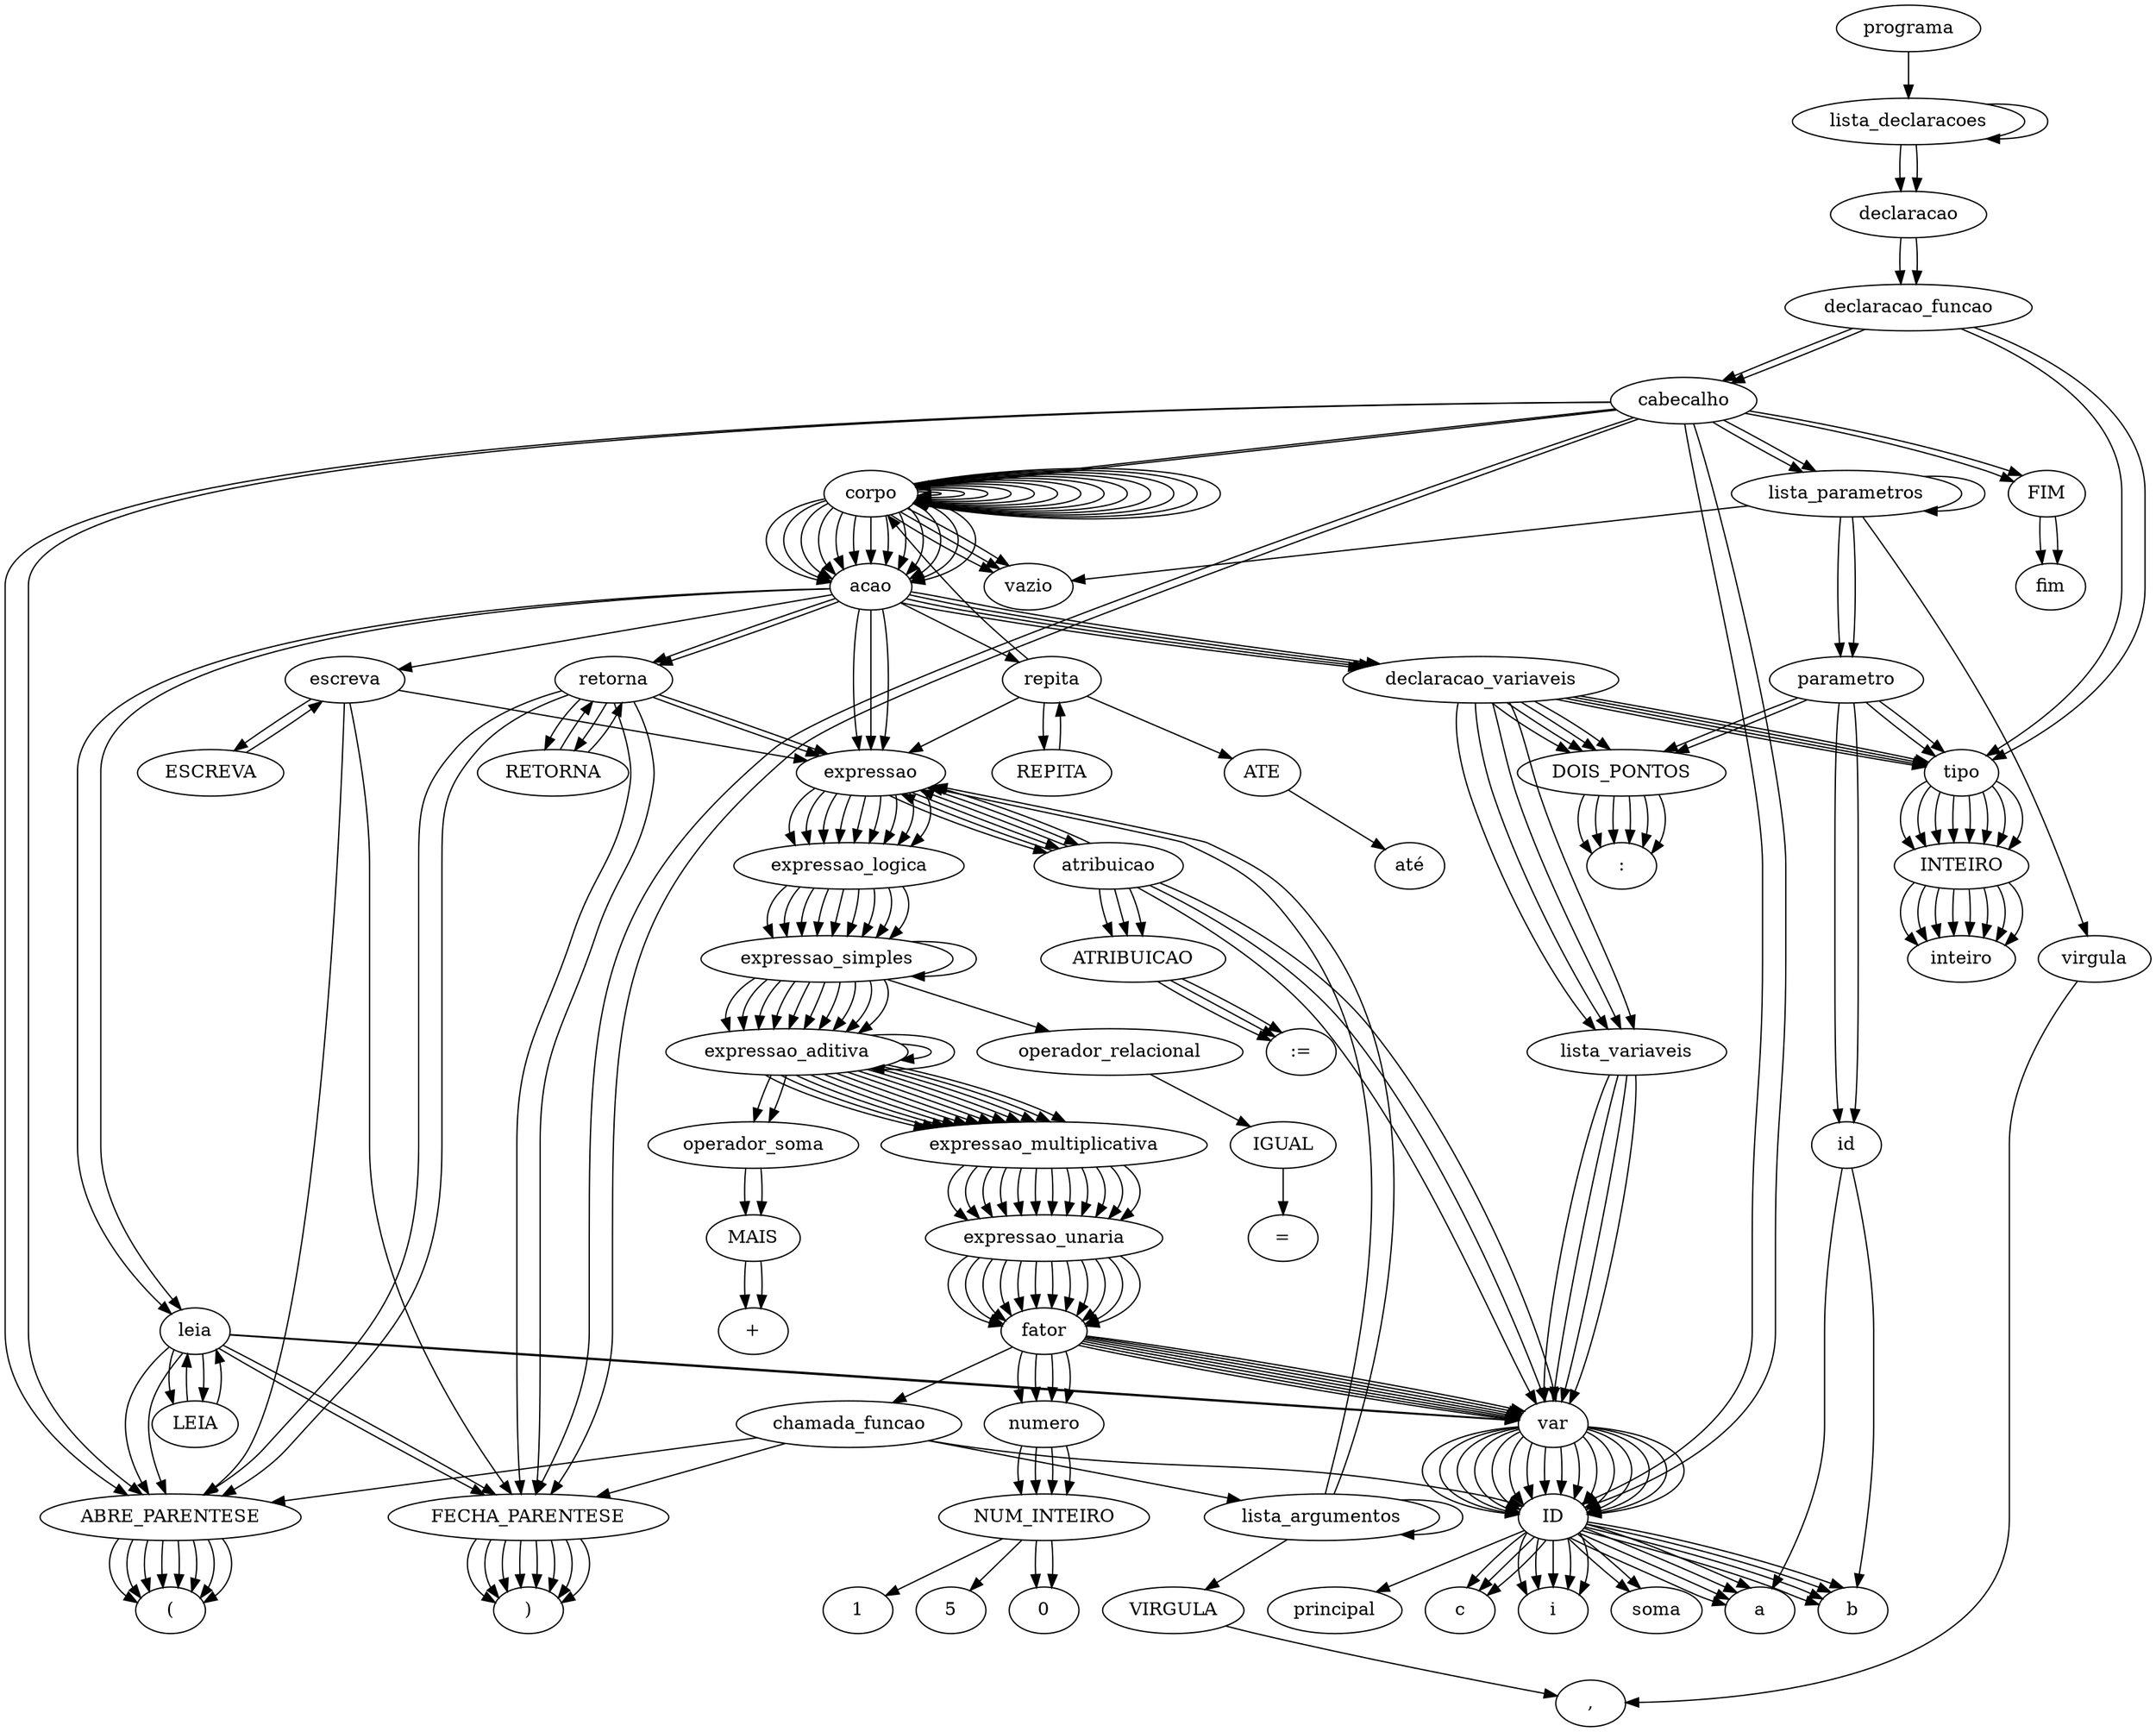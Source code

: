 digraph tree {
    "programa";
    "lista_declaracoes";
    "lista_declaracoes";
    "declaracao";
    "declaracao_funcao";
    "tipo";
    "INTEIRO";
    "inteiro";
    "cabecalho";
    "ID";
    "soma";
    "ABRE_PARENTESE";
    "(";
    "lista_parametros";
    "lista_parametros";
    "parametro";
    "tipo";
    "INTEIRO";
    "inteiro";
    "DOIS_PONTOS";
    ":";
    "id";
    "a";
    "virgula";
    ",";
    "parametro";
    "tipo";
    "INTEIRO";
    "inteiro";
    "DOIS_PONTOS";
    ":";
    "id";
    "b";
    "FECHA_PARENTESE";
    ")";
    "corpo";
    "corpo";
    "vazio";
    "acao";
    "retorna";
    "RETORNA";
    "retorna";
    "ABRE_PARENTESE";
    "(";
    "expressao";
    "expressao_logica";
    "expressao_simples";
    "expressao_aditiva";
    "expressao_aditiva";
    "expressao_multiplicativa";
    "expressao_unaria";
    "fator";
    "var";
    "ID";
    "a";
    "operador_soma";
    "MAIS";
    "+";
    "expressao_multiplicativa";
    "expressao_unaria";
    "fator";
    "var";
    "ID";
    "b";
    "FECHA_PARENTESE";
    ")";
    "FIM";
    "fim";
    "declaracao";
    "declaracao_funcao";
    "tipo";
    "INTEIRO";
    "inteiro";
    "cabecalho";
    "ID";
    "principal";
    "ABRE_PARENTESE";
    "(";
    "lista_parametros";
    "vazio";
    "FECHA_PARENTESE";
    ")";
    "corpo";
    "corpo";
    "corpo";
    "corpo";
    "corpo";
    "corpo";
    "corpo";
    "corpo";
    "vazio";
    "acao";
    "declaracao_variaveis";
    "tipo";
    "INTEIRO";
    "inteiro";
    "DOIS_PONTOS";
    ":";
    "lista_variaveis";
    "var";
    "ID";
    "a";
    "acao";
    "declaracao_variaveis";
    "tipo";
    "INTEIRO";
    "inteiro";
    "DOIS_PONTOS";
    ":";
    "lista_variaveis";
    "var";
    "ID";
    "b";
    "acao";
    "declaracao_variaveis";
    "tipo";
    "INTEIRO";
    "inteiro";
    "DOIS_PONTOS";
    ":";
    "lista_variaveis";
    "var";
    "ID";
    "c";
    "acao";
    "declaracao_variaveis";
    "tipo";
    "INTEIRO";
    "inteiro";
    "DOIS_PONTOS";
    ":";
    "lista_variaveis";
    "var";
    "ID";
    "i";
    "acao";
    "expressao";
    "atribuicao";
    "var";
    "ID";
    "i";
    "ATRIBUICAO";
    ":=";
    "expressao";
    "expressao_logica";
    "expressao_simples";
    "expressao_aditiva";
    "expressao_multiplicativa";
    "expressao_unaria";
    "fator";
    "numero";
    "NUM_INTEIRO";
    "0";
    "acao";
    "repita";
    "REPITA";
    "repita";
    "corpo";
    "corpo";
    "corpo";
    "corpo";
    "corpo";
    "corpo";
    "vazio";
    "acao";
    "leia";
    "LEIA";
    "leia";
    "ABRE_PARENTESE";
    "(";
    "var";
    "ID";
    "a";
    "FECHA_PARENTESE";
    ")";
    "acao";
    "leia";
    "LEIA";
    "leia";
    "ABRE_PARENTESE";
    "(";
    "var";
    "ID";
    "b";
    "FECHA_PARENTESE";
    ")";
    "acao";
    "expressao";
    "atribuicao";
    "var";
    "ID";
    "c";
    "ATRIBUICAO";
    ":=";
    "expressao";
    "expressao_logica";
    "expressao_simples";
    "expressao_aditiva";
    "expressao_multiplicativa";
    "expressao_unaria";
    "fator";
    "chamada_funcao";
    "ID";
    "soma";
    "ABRE_PARENTESE";
    "(";
    "lista_argumentos";
    "lista_argumentos";
    "expressao";
    "expressao_logica";
    "expressao_simples";
    "expressao_aditiva";
    "expressao_multiplicativa";
    "expressao_unaria";
    "fator";
    "var";
    "ID";
    "a";
    "VIRGULA";
    ",";
    "expressao";
    "expressao_logica";
    "expressao_simples";
    "expressao_aditiva";
    "expressao_multiplicativa";
    "expressao_unaria";
    "fator";
    "var";
    "ID";
    "b";
    "FECHA_PARENTESE";
    ")";
    "acao";
    "escreva";
    "ESCREVA";
    "escreva";
    "ABRE_PARENTESE";
    "(";
    "expressao";
    "expressao_logica";
    "expressao_simples";
    "expressao_aditiva";
    "expressao_multiplicativa";
    "expressao_unaria";
    "fator";
    "var";
    "ID";
    "c";
    "FECHA_PARENTESE";
    ")";
    "acao";
    "expressao";
    "atribuicao";
    "var";
    "ID";
    "i";
    "ATRIBUICAO";
    ":=";
    "expressao";
    "expressao_logica";
    "expressao_simples";
    "expressao_aditiva";
    "expressao_aditiva";
    "expressao_multiplicativa";
    "expressao_unaria";
    "fator";
    "var";
    "ID";
    "i";
    "operador_soma";
    "MAIS";
    "+";
    "expressao_multiplicativa";
    "expressao_unaria";
    "fator";
    "numero";
    "NUM_INTEIRO";
    "1";
    "ATE";
    "até";
    "expressao";
    "expressao_logica";
    "expressao_simples";
    "expressao_simples";
    "expressao_aditiva";
    "expressao_multiplicativa";
    "expressao_unaria";
    "fator";
    "var";
    "ID";
    "i";
    "operador_relacional";
    "IGUAL";
    "=";
    "expressao_aditiva";
    "expressao_multiplicativa";
    "expressao_unaria";
    "fator";
    "numero";
    "NUM_INTEIRO";
    "5";
    "acao";
    "retorna";
    "RETORNA";
    "retorna";
    "ABRE_PARENTESE";
    "(";
    "expressao";
    "expressao_logica";
    "expressao_simples";
    "expressao_aditiva";
    "expressao_multiplicativa";
    "expressao_unaria";
    "fator";
    "numero";
    "NUM_INTEIRO";
    "0";
    "FECHA_PARENTESE";
    ")";
    "FIM";
    "fim";
    "programa" -> "lista_declaracoes";
    "lista_declaracoes" -> "lista_declaracoes";
    "lista_declaracoes" -> "declaracao";
    "lista_declaracoes" -> "declaracao";
    "declaracao" -> "declaracao_funcao";
    "declaracao_funcao" -> "tipo";
    "declaracao_funcao" -> "cabecalho";
    "tipo" -> "INTEIRO";
    "INTEIRO" -> "inteiro";
    "cabecalho" -> "ID";
    "cabecalho" -> "ABRE_PARENTESE";
    "cabecalho" -> "lista_parametros";
    "cabecalho" -> "FECHA_PARENTESE";
    "cabecalho" -> "corpo";
    "cabecalho" -> "FIM";
    "ID" -> "soma";
    "ABRE_PARENTESE" -> "(";
    "lista_parametros" -> "lista_parametros";
    "lista_parametros" -> "virgula";
    "lista_parametros" -> "parametro";
    "lista_parametros" -> "parametro";
    "parametro" -> "tipo";
    "parametro" -> "DOIS_PONTOS";
    "parametro" -> "id";
    "tipo" -> "INTEIRO";
    "INTEIRO" -> "inteiro";
    "DOIS_PONTOS" -> ":";
    "id" -> "a";
    "virgula" -> ",";
    "parametro" -> "tipo";
    "parametro" -> "DOIS_PONTOS";
    "parametro" -> "id";
    "tipo" -> "INTEIRO";
    "INTEIRO" -> "inteiro";
    "DOIS_PONTOS" -> ":";
    "id" -> "b";
    "FECHA_PARENTESE" -> ")";
    "corpo" -> "corpo";
    "corpo" -> "acao";
    "corpo" -> "vazio";
    "acao" -> "retorna";
    "retorna" -> "RETORNA";
    "retorna" -> "ABRE_PARENTESE";
    "retorna" -> "expressao";
    "retorna" -> "FECHA_PARENTESE";
    "RETORNA" -> "retorna";
    "ABRE_PARENTESE" -> "(";
    "expressao" -> "expressao_logica";
    "expressao_logica" -> "expressao_simples";
    "expressao_simples" -> "expressao_aditiva";
    "expressao_aditiva" -> "expressao_aditiva";
    "expressao_aditiva" -> "operador_soma";
    "expressao_aditiva" -> "expressao_multiplicativa";
    "expressao_aditiva" -> "expressao_multiplicativa";
    "expressao_multiplicativa" -> "expressao_unaria";
    "expressao_unaria" -> "fator";
    "fator" -> "var";
    "var" -> "ID";
    "ID" -> "a";
    "operador_soma" -> "MAIS";
    "MAIS" -> "+";
    "expressao_multiplicativa" -> "expressao_unaria";
    "expressao_unaria" -> "fator";
    "fator" -> "var";
    "var" -> "ID";
    "ID" -> "b";
    "FECHA_PARENTESE" -> ")";
    "FIM" -> "fim";
    "declaracao" -> "declaracao_funcao";
    "declaracao_funcao" -> "tipo";
    "declaracao_funcao" -> "cabecalho";
    "tipo" -> "INTEIRO";
    "INTEIRO" -> "inteiro";
    "cabecalho" -> "ID";
    "cabecalho" -> "ABRE_PARENTESE";
    "cabecalho" -> "lista_parametros";
    "cabecalho" -> "FECHA_PARENTESE";
    "cabecalho" -> "corpo";
    "cabecalho" -> "FIM";
    "ID" -> "principal";
    "ABRE_PARENTESE" -> "(";
    "lista_parametros" -> "vazio";
    "FECHA_PARENTESE" -> ")";
    "corpo" -> "corpo";
    "corpo" -> "acao";
    "corpo" -> "corpo";
    "corpo" -> "acao";
    "corpo" -> "corpo";
    "corpo" -> "acao";
    "corpo" -> "corpo";
    "corpo" -> "acao";
    "corpo" -> "corpo";
    "corpo" -> "acao";
    "corpo" -> "corpo";
    "corpo" -> "acao";
    "corpo" -> "corpo";
    "corpo" -> "acao";
    "corpo" -> "vazio";
    "acao" -> "declaracao_variaveis";
    "declaracao_variaveis" -> "tipo";
    "declaracao_variaveis" -> "DOIS_PONTOS";
    "declaracao_variaveis" -> "lista_variaveis";
    "tipo" -> "INTEIRO";
    "INTEIRO" -> "inteiro";
    "DOIS_PONTOS" -> ":";
    "lista_variaveis" -> "var";
    "var" -> "ID";
    "ID" -> "a";
    "acao" -> "declaracao_variaveis";
    "declaracao_variaveis" -> "tipo";
    "declaracao_variaveis" -> "DOIS_PONTOS";
    "declaracao_variaveis" -> "lista_variaveis";
    "tipo" -> "INTEIRO";
    "INTEIRO" -> "inteiro";
    "DOIS_PONTOS" -> ":";
    "lista_variaveis" -> "var";
    "var" -> "ID";
    "ID" -> "b";
    "acao" -> "declaracao_variaveis";
    "declaracao_variaveis" -> "tipo";
    "declaracao_variaveis" -> "DOIS_PONTOS";
    "declaracao_variaveis" -> "lista_variaveis";
    "tipo" -> "INTEIRO";
    "INTEIRO" -> "inteiro";
    "DOIS_PONTOS" -> ":";
    "lista_variaveis" -> "var";
    "var" -> "ID";
    "ID" -> "c";
    "acao" -> "declaracao_variaveis";
    "declaracao_variaveis" -> "tipo";
    "declaracao_variaveis" -> "DOIS_PONTOS";
    "declaracao_variaveis" -> "lista_variaveis";
    "tipo" -> "INTEIRO";
    "INTEIRO" -> "inteiro";
    "DOIS_PONTOS" -> ":";
    "lista_variaveis" -> "var";
    "var" -> "ID";
    "ID" -> "i";
    "acao" -> "expressao";
    "expressao" -> "atribuicao";
    "atribuicao" -> "var";
    "atribuicao" -> "ATRIBUICAO";
    "atribuicao" -> "expressao";
    "var" -> "ID";
    "ID" -> "i";
    "ATRIBUICAO" -> ":=";
    "expressao" -> "expressao_logica";
    "expressao_logica" -> "expressao_simples";
    "expressao_simples" -> "expressao_aditiva";
    "expressao_aditiva" -> "expressao_multiplicativa";
    "expressao_multiplicativa" -> "expressao_unaria";
    "expressao_unaria" -> "fator";
    "fator" -> "numero";
    "numero" -> "NUM_INTEIRO";
    "NUM_INTEIRO" -> "0";
    "acao" -> "repita";
    "repita" -> "REPITA";
    "repita" -> "corpo";
    "repita" -> "ATE";
    "repita" -> "expressao";
    "REPITA" -> "repita";
    "corpo" -> "corpo";
    "corpo" -> "acao";
    "corpo" -> "corpo";
    "corpo" -> "acao";
    "corpo" -> "corpo";
    "corpo" -> "acao";
    "corpo" -> "corpo";
    "corpo" -> "acao";
    "corpo" -> "corpo";
    "corpo" -> "acao";
    "corpo" -> "vazio";
    "acao" -> "leia";
    "leia" -> "LEIA";
    "leia" -> "ABRE_PARENTESE";
    "leia" -> "var";
    "leia" -> "FECHA_PARENTESE";
    "LEIA" -> "leia";
    "ABRE_PARENTESE" -> "(";
    "var" -> "ID";
    "ID" -> "a";
    "FECHA_PARENTESE" -> ")";
    "acao" -> "leia";
    "leia" -> "LEIA";
    "leia" -> "ABRE_PARENTESE";
    "leia" -> "var";
    "leia" -> "FECHA_PARENTESE";
    "LEIA" -> "leia";
    "ABRE_PARENTESE" -> "(";
    "var" -> "ID";
    "ID" -> "b";
    "FECHA_PARENTESE" -> ")";
    "acao" -> "expressao";
    "expressao" -> "atribuicao";
    "atribuicao" -> "var";
    "atribuicao" -> "ATRIBUICAO";
    "atribuicao" -> "expressao";
    "var" -> "ID";
    "ID" -> "c";
    "ATRIBUICAO" -> ":=";
    "expressao" -> "expressao_logica";
    "expressao_logica" -> "expressao_simples";
    "expressao_simples" -> "expressao_aditiva";
    "expressao_aditiva" -> "expressao_multiplicativa";
    "expressao_multiplicativa" -> "expressao_unaria";
    "expressao_unaria" -> "fator";
    "fator" -> "chamada_funcao";
    "chamada_funcao" -> "ID";
    "chamada_funcao" -> "ABRE_PARENTESE";
    "chamada_funcao" -> "lista_argumentos";
    "chamada_funcao" -> "FECHA_PARENTESE";
    "ID" -> "soma";
    "ABRE_PARENTESE" -> "(";
    "lista_argumentos" -> "lista_argumentos";
    "lista_argumentos" -> "VIRGULA";
    "lista_argumentos" -> "expressao";
    "lista_argumentos" -> "expressao";
    "expressao" -> "expressao_logica";
    "expressao_logica" -> "expressao_simples";
    "expressao_simples" -> "expressao_aditiva";
    "expressao_aditiva" -> "expressao_multiplicativa";
    "expressao_multiplicativa" -> "expressao_unaria";
    "expressao_unaria" -> "fator";
    "fator" -> "var";
    "var" -> "ID";
    "ID" -> "a";
    "VIRGULA" -> ",";
    "expressao" -> "expressao_logica";
    "expressao_logica" -> "expressao_simples";
    "expressao_simples" -> "expressao_aditiva";
    "expressao_aditiva" -> "expressao_multiplicativa";
    "expressao_multiplicativa" -> "expressao_unaria";
    "expressao_unaria" -> "fator";
    "fator" -> "var";
    "var" -> "ID";
    "ID" -> "b";
    "FECHA_PARENTESE" -> ")";
    "acao" -> "escreva";
    "escreva" -> "ESCREVA";
    "escreva" -> "ABRE_PARENTESE";
    "escreva" -> "expressao";
    "escreva" -> "FECHA_PARENTESE";
    "ESCREVA" -> "escreva";
    "ABRE_PARENTESE" -> "(";
    "expressao" -> "expressao_logica";
    "expressao_logica" -> "expressao_simples";
    "expressao_simples" -> "expressao_aditiva";
    "expressao_aditiva" -> "expressao_multiplicativa";
    "expressao_multiplicativa" -> "expressao_unaria";
    "expressao_unaria" -> "fator";
    "fator" -> "var";
    "var" -> "ID";
    "ID" -> "c";
    "FECHA_PARENTESE" -> ")";
    "acao" -> "expressao";
    "expressao" -> "atribuicao";
    "atribuicao" -> "var";
    "atribuicao" -> "ATRIBUICAO";
    "atribuicao" -> "expressao";
    "var" -> "ID";
    "ID" -> "i";
    "ATRIBUICAO" -> ":=";
    "expressao" -> "expressao_logica";
    "expressao_logica" -> "expressao_simples";
    "expressao_simples" -> "expressao_aditiva";
    "expressao_aditiva" -> "expressao_aditiva";
    "expressao_aditiva" -> "operador_soma";
    "expressao_aditiva" -> "expressao_multiplicativa";
    "expressao_aditiva" -> "expressao_multiplicativa";
    "expressao_multiplicativa" -> "expressao_unaria";
    "expressao_unaria" -> "fator";
    "fator" -> "var";
    "var" -> "ID";
    "ID" -> "i";
    "operador_soma" -> "MAIS";
    "MAIS" -> "+";
    "expressao_multiplicativa" -> "expressao_unaria";
    "expressao_unaria" -> "fator";
    "fator" -> "numero";
    "numero" -> "NUM_INTEIRO";
    "NUM_INTEIRO" -> "1";
    "ATE" -> "até";
    "expressao" -> "expressao_logica";
    "expressao_logica" -> "expressao_simples";
    "expressao_simples" -> "expressao_simples";
    "expressao_simples" -> "operador_relacional";
    "expressao_simples" -> "expressao_aditiva";
    "expressao_simples" -> "expressao_aditiva";
    "expressao_aditiva" -> "expressao_multiplicativa";
    "expressao_multiplicativa" -> "expressao_unaria";
    "expressao_unaria" -> "fator";
    "fator" -> "var";
    "var" -> "ID";
    "ID" -> "i";
    "operador_relacional" -> "IGUAL";
    "IGUAL" -> "=";
    "expressao_aditiva" -> "expressao_multiplicativa";
    "expressao_multiplicativa" -> "expressao_unaria";
    "expressao_unaria" -> "fator";
    "fator" -> "numero";
    "numero" -> "NUM_INTEIRO";
    "NUM_INTEIRO" -> "5";
    "acao" -> "retorna";
    "retorna" -> "RETORNA";
    "retorna" -> "ABRE_PARENTESE";
    "retorna" -> "expressao";
    "retorna" -> "FECHA_PARENTESE";
    "RETORNA" -> "retorna";
    "ABRE_PARENTESE" -> "(";
    "expressao" -> "expressao_logica";
    "expressao_logica" -> "expressao_simples";
    "expressao_simples" -> "expressao_aditiva";
    "expressao_aditiva" -> "expressao_multiplicativa";
    "expressao_multiplicativa" -> "expressao_unaria";
    "expressao_unaria" -> "fator";
    "fator" -> "numero";
    "numero" -> "NUM_INTEIRO";
    "NUM_INTEIRO" -> "0";
    "FECHA_PARENTESE" -> ")";
    "FIM" -> "fim";
}

